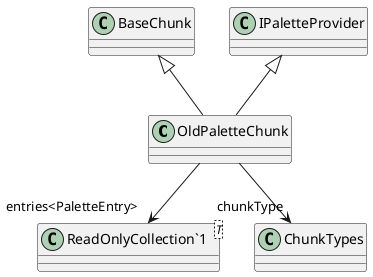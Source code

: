 @startuml
class OldPaletteChunk {
}
class "ReadOnlyCollection`1"<T> {
}
BaseChunk <|-- OldPaletteChunk
IPaletteProvider <|-- OldPaletteChunk
OldPaletteChunk --> "chunkType" ChunkTypes
OldPaletteChunk --> "entries<PaletteEntry>" "ReadOnlyCollection`1"
@enduml
